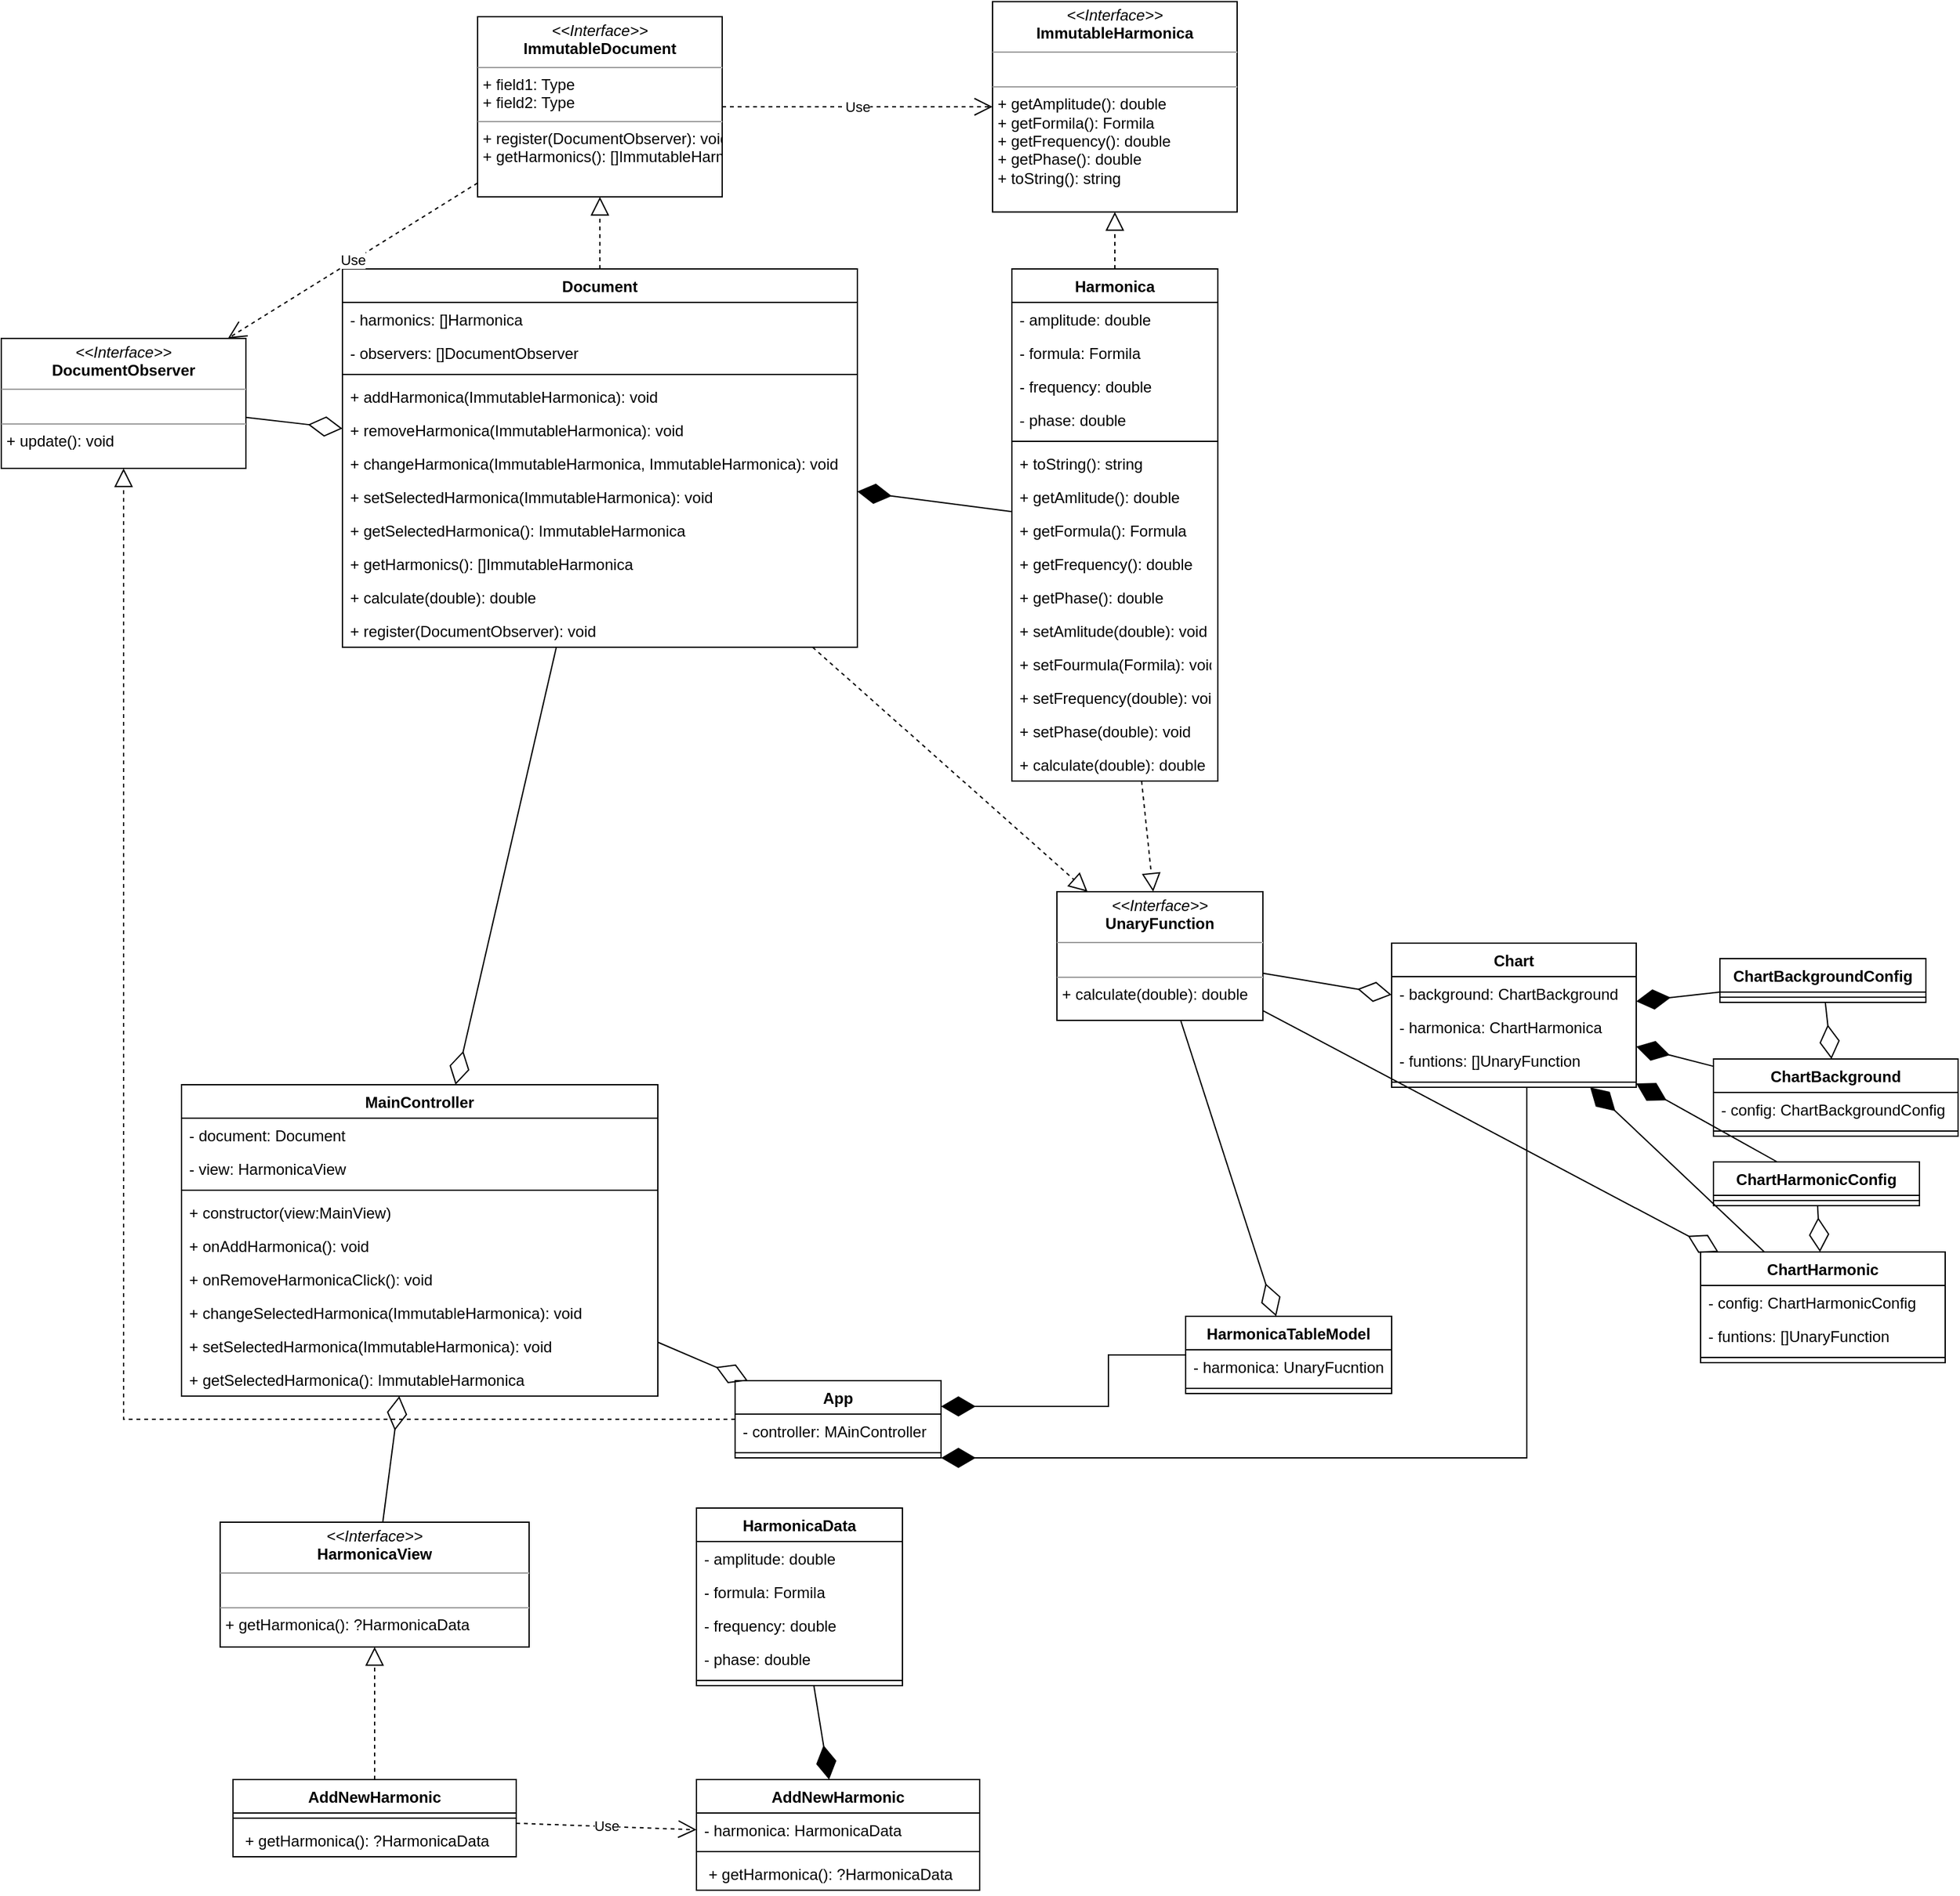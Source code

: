 <mxfile version="16.5.1" type="device"><diagram id="jSsxeFZDAOJANhPxJdvl" name="Страница 1"><mxGraphModel dx="3004" dy="2047" grid="1" gridSize="10" guides="1" tooltips="1" connect="1" arrows="1" fold="1" page="1" pageScale="1" pageWidth="827" pageHeight="1169" math="0" shadow="0"><root><mxCell id="0"/><mxCell id="1" parent="0"/><mxCell id="tZar2iPnuzEgLzMl2G4R-2" value="App" style="swimlane;fontStyle=1;align=center;verticalAlign=top;childLayout=stackLayout;horizontal=1;startSize=26;horizontalStack=0;resizeParent=1;resizeParentMax=0;resizeLast=0;collapsible=1;marginBottom=0;" parent="1" vertex="1"><mxGeometry x="-330" y="1070" width="160" height="60" as="geometry"/></mxCell><mxCell id="tZar2iPnuzEgLzMl2G4R-3" value="- controller: MAinController" style="text;strokeColor=none;fillColor=none;align=left;verticalAlign=top;spacingLeft=4;spacingRight=4;overflow=hidden;rotatable=0;points=[[0,0.5],[1,0.5]];portConstraint=eastwest;" parent="tZar2iPnuzEgLzMl2G4R-2" vertex="1"><mxGeometry y="26" width="160" height="26" as="geometry"/></mxCell><mxCell id="tZar2iPnuzEgLzMl2G4R-4" value="" style="line;strokeWidth=1;fillColor=none;align=left;verticalAlign=middle;spacingTop=-1;spacingLeft=3;spacingRight=3;rotatable=0;labelPosition=right;points=[];portConstraint=eastwest;" parent="tZar2iPnuzEgLzMl2G4R-2" vertex="1"><mxGeometry y="52" width="160" height="8" as="geometry"/></mxCell><mxCell id="tZar2iPnuzEgLzMl2G4R-6" value="Chart" style="swimlane;fontStyle=1;align=center;verticalAlign=top;childLayout=stackLayout;horizontal=1;startSize=26;horizontalStack=0;resizeParent=1;resizeParentMax=0;resizeLast=0;collapsible=1;marginBottom=0;" parent="1" vertex="1"><mxGeometry x="180" y="730" width="190" height="112" as="geometry"/></mxCell><mxCell id="tZar2iPnuzEgLzMl2G4R-7" value="- background: ChartBackground" style="text;strokeColor=none;fillColor=none;align=left;verticalAlign=top;spacingLeft=4;spacingRight=4;overflow=hidden;rotatable=0;points=[[0,0.5],[1,0.5]];portConstraint=eastwest;" parent="tZar2iPnuzEgLzMl2G4R-6" vertex="1"><mxGeometry y="26" width="190" height="26" as="geometry"/></mxCell><mxCell id="tZar2iPnuzEgLzMl2G4R-60" value="- harmonica: ChartHarmonica" style="text;strokeColor=none;fillColor=none;align=left;verticalAlign=top;spacingLeft=4;spacingRight=4;overflow=hidden;rotatable=0;points=[[0,0.5],[1,0.5]];portConstraint=eastwest;" parent="tZar2iPnuzEgLzMl2G4R-6" vertex="1"><mxGeometry y="52" width="190" height="26" as="geometry"/></mxCell><mxCell id="tZar2iPnuzEgLzMl2G4R-59" value="- funtions: []UnaryFunction" style="text;strokeColor=none;fillColor=none;align=left;verticalAlign=top;spacingLeft=4;spacingRight=4;overflow=hidden;rotatable=0;points=[[0,0.5],[1,0.5]];portConstraint=eastwest;" parent="tZar2iPnuzEgLzMl2G4R-6" vertex="1"><mxGeometry y="78" width="190" height="26" as="geometry"/></mxCell><mxCell id="tZar2iPnuzEgLzMl2G4R-8" value="" style="line;strokeWidth=1;fillColor=none;align=left;verticalAlign=middle;spacingTop=-1;spacingLeft=3;spacingRight=3;rotatable=0;labelPosition=right;points=[];portConstraint=eastwest;" parent="tZar2iPnuzEgLzMl2G4R-6" vertex="1"><mxGeometry y="104" width="190" height="8" as="geometry"/></mxCell><mxCell id="tZar2iPnuzEgLzMl2G4R-10" value="AddNewHarmonic" style="swimlane;fontStyle=1;align=center;verticalAlign=top;childLayout=stackLayout;horizontal=1;startSize=26;horizontalStack=0;resizeParent=1;resizeParentMax=0;resizeLast=0;collapsible=1;marginBottom=0;" parent="1" vertex="1"><mxGeometry x="-360" y="1380" width="220" height="86" as="geometry"/></mxCell><mxCell id="tZar2iPnuzEgLzMl2G4R-11" value="- harmonica: HarmonicaData&#10;&#10;" style="text;strokeColor=none;fillColor=none;align=left;verticalAlign=top;spacingLeft=4;spacingRight=4;overflow=hidden;rotatable=0;points=[[0,0.5],[1,0.5]];portConstraint=eastwest;" parent="tZar2iPnuzEgLzMl2G4R-10" vertex="1"><mxGeometry y="26" width="220" height="26" as="geometry"/></mxCell><mxCell id="tZar2iPnuzEgLzMl2G4R-12" value="" style="line;strokeWidth=1;fillColor=none;align=left;verticalAlign=middle;spacingTop=-1;spacingLeft=3;spacingRight=3;rotatable=0;labelPosition=right;points=[];portConstraint=eastwest;" parent="tZar2iPnuzEgLzMl2G4R-10" vertex="1"><mxGeometry y="52" width="220" height="8" as="geometry"/></mxCell><mxCell id="tZar2iPnuzEgLzMl2G4R-13" value=" + getHarmonica(): ?HarmonicaData&#10;&#10;" style="text;strokeColor=none;fillColor=none;align=left;verticalAlign=top;spacingLeft=4;spacingRight=4;overflow=hidden;rotatable=0;points=[[0,0.5],[1,0.5]];portConstraint=eastwest;" parent="tZar2iPnuzEgLzMl2G4R-10" vertex="1"><mxGeometry y="60" width="220" height="26" as="geometry"/></mxCell><mxCell id="tZar2iPnuzEgLzMl2G4R-15" value="MainController" style="swimlane;fontStyle=1;align=center;verticalAlign=top;childLayout=stackLayout;horizontal=1;startSize=26;horizontalStack=0;resizeParent=1;resizeParentMax=0;resizeLast=0;collapsible=1;marginBottom=0;" parent="1" vertex="1"><mxGeometry x="-760" y="840" width="370" height="242" as="geometry"/></mxCell><mxCell id="tZar2iPnuzEgLzMl2G4R-16" value="- document: Document" style="text;strokeColor=none;fillColor=none;align=left;verticalAlign=top;spacingLeft=4;spacingRight=4;overflow=hidden;rotatable=0;points=[[0,0.5],[1,0.5]];portConstraint=eastwest;" parent="tZar2iPnuzEgLzMl2G4R-15" vertex="1"><mxGeometry y="26" width="370" height="26" as="geometry"/></mxCell><mxCell id="B2rC0eAw04MsgBtrn_ME-1" value="- view: HarmonicaView" style="text;strokeColor=none;fillColor=none;align=left;verticalAlign=top;spacingLeft=4;spacingRight=4;overflow=hidden;rotatable=0;points=[[0,0.5],[1,0.5]];portConstraint=eastwest;" parent="tZar2iPnuzEgLzMl2G4R-15" vertex="1"><mxGeometry y="52" width="370" height="26" as="geometry"/></mxCell><mxCell id="tZar2iPnuzEgLzMl2G4R-17" value="" style="line;strokeWidth=1;fillColor=none;align=left;verticalAlign=middle;spacingTop=-1;spacingLeft=3;spacingRight=3;rotatable=0;labelPosition=right;points=[];portConstraint=eastwest;" parent="tZar2iPnuzEgLzMl2G4R-15" vertex="1"><mxGeometry y="78" width="370" height="8" as="geometry"/></mxCell><mxCell id="tZar2iPnuzEgLzMl2G4R-134" value="+ constructor(view:MainView)" style="text;strokeColor=none;fillColor=none;align=left;verticalAlign=top;spacingLeft=4;spacingRight=4;overflow=hidden;rotatable=0;points=[[0,0.5],[1,0.5]];portConstraint=eastwest;" parent="tZar2iPnuzEgLzMl2G4R-15" vertex="1"><mxGeometry y="86" width="370" height="26" as="geometry"/></mxCell><mxCell id="tZar2iPnuzEgLzMl2G4R-18" value="+ onAddHarmonica(): void" style="text;strokeColor=none;fillColor=none;align=left;verticalAlign=top;spacingLeft=4;spacingRight=4;overflow=hidden;rotatable=0;points=[[0,0.5],[1,0.5]];portConstraint=eastwest;" parent="tZar2iPnuzEgLzMl2G4R-15" vertex="1"><mxGeometry y="112" width="370" height="26" as="geometry"/></mxCell><mxCell id="tZar2iPnuzEgLzMl2G4R-76" value="+ onRemoveHarmonicaClick(): void" style="text;strokeColor=none;fillColor=none;align=left;verticalAlign=top;spacingLeft=4;spacingRight=4;overflow=hidden;rotatable=0;points=[[0,0.5],[1,0.5]];portConstraint=eastwest;" parent="tZar2iPnuzEgLzMl2G4R-15" vertex="1"><mxGeometry y="138" width="370" height="26" as="geometry"/></mxCell><mxCell id="tZar2iPnuzEgLzMl2G4R-77" value="+ changeSelectedHarmonica(ImmutableHarmonica): void" style="text;strokeColor=none;fillColor=none;align=left;verticalAlign=top;spacingLeft=4;spacingRight=4;overflow=hidden;rotatable=0;points=[[0,0.5],[1,0.5]];portConstraint=eastwest;" parent="tZar2iPnuzEgLzMl2G4R-15" vertex="1"><mxGeometry y="164" width="370" height="26" as="geometry"/></mxCell><mxCell id="tZar2iPnuzEgLzMl2G4R-78" value="+ setSelectedHarmonica(ImmutableHarmonica): void" style="text;strokeColor=none;fillColor=none;align=left;verticalAlign=top;spacingLeft=4;spacingRight=4;overflow=hidden;rotatable=0;points=[[0,0.5],[1,0.5]];portConstraint=eastwest;" parent="tZar2iPnuzEgLzMl2G4R-15" vertex="1"><mxGeometry y="190" width="370" height="26" as="geometry"/></mxCell><mxCell id="tZar2iPnuzEgLzMl2G4R-79" value="+ getSelectedHarmonica(): ImmutableHarmonica" style="text;strokeColor=none;fillColor=none;align=left;verticalAlign=top;spacingLeft=4;spacingRight=4;overflow=hidden;rotatable=0;points=[[0,0.5],[1,0.5]];portConstraint=eastwest;" parent="tZar2iPnuzEgLzMl2G4R-15" vertex="1"><mxGeometry y="216" width="370" height="26" as="geometry"/></mxCell><mxCell id="tZar2iPnuzEgLzMl2G4R-19" value="Document" style="swimlane;fontStyle=1;align=center;verticalAlign=top;childLayout=stackLayout;horizontal=1;startSize=26;horizontalStack=0;resizeParent=1;resizeParentMax=0;resizeLast=0;collapsible=1;marginBottom=0;" parent="1" vertex="1"><mxGeometry x="-635" y="206" width="400" height="294" as="geometry"/></mxCell><mxCell id="tZar2iPnuzEgLzMl2G4R-20" value="- harmonics: []Harmonica" style="text;strokeColor=none;fillColor=none;align=left;verticalAlign=top;spacingLeft=4;spacingRight=4;overflow=hidden;rotatable=0;points=[[0,0.5],[1,0.5]];portConstraint=eastwest;" parent="tZar2iPnuzEgLzMl2G4R-19" vertex="1"><mxGeometry y="26" width="400" height="26" as="geometry"/></mxCell><mxCell id="tZar2iPnuzEgLzMl2G4R-89" value="- observers: []DocumentObserver" style="text;strokeColor=none;fillColor=none;align=left;verticalAlign=top;spacingLeft=4;spacingRight=4;overflow=hidden;rotatable=0;points=[[0,0.5],[1,0.5]];portConstraint=eastwest;" parent="tZar2iPnuzEgLzMl2G4R-19" vertex="1"><mxGeometry y="52" width="400" height="26" as="geometry"/></mxCell><mxCell id="tZar2iPnuzEgLzMl2G4R-21" value="" style="line;strokeWidth=1;fillColor=none;align=left;verticalAlign=middle;spacingTop=-1;spacingLeft=3;spacingRight=3;rotatable=0;labelPosition=right;points=[];portConstraint=eastwest;" parent="tZar2iPnuzEgLzMl2G4R-19" vertex="1"><mxGeometry y="78" width="400" height="8" as="geometry"/></mxCell><mxCell id="tZar2iPnuzEgLzMl2G4R-83" value="+ addHarmonica(ImmutableHarmonica): void" style="text;strokeColor=none;fillColor=none;align=left;verticalAlign=top;spacingLeft=4;spacingRight=4;overflow=hidden;rotatable=0;points=[[0,0.5],[1,0.5]];portConstraint=eastwest;" parent="tZar2iPnuzEgLzMl2G4R-19" vertex="1"><mxGeometry y="86" width="400" height="26" as="geometry"/></mxCell><mxCell id="tZar2iPnuzEgLzMl2G4R-22" value="+ removeHarmonica(ImmutableHarmonica): void" style="text;strokeColor=none;fillColor=none;align=left;verticalAlign=top;spacingLeft=4;spacingRight=4;overflow=hidden;rotatable=0;points=[[0,0.5],[1,0.5]];portConstraint=eastwest;" parent="tZar2iPnuzEgLzMl2G4R-19" vertex="1"><mxGeometry y="112" width="400" height="26" as="geometry"/></mxCell><mxCell id="tZar2iPnuzEgLzMl2G4R-84" value="+ changeHarmonica(ImmutableHarmonica, ImmutableHarmonica): void" style="text;strokeColor=none;fillColor=none;align=left;verticalAlign=top;spacingLeft=4;spacingRight=4;overflow=hidden;rotatable=0;points=[[0,0.5],[1,0.5]];portConstraint=eastwest;" parent="tZar2iPnuzEgLzMl2G4R-19" vertex="1"><mxGeometry y="138" width="400" height="26" as="geometry"/></mxCell><mxCell id="tZar2iPnuzEgLzMl2G4R-85" value="+ setSelectedHarmonica(ImmutableHarmonica): void" style="text;strokeColor=none;fillColor=none;align=left;verticalAlign=top;spacingLeft=4;spacingRight=4;overflow=hidden;rotatable=0;points=[[0,0.5],[1,0.5]];portConstraint=eastwest;" parent="tZar2iPnuzEgLzMl2G4R-19" vertex="1"><mxGeometry y="164" width="400" height="26" as="geometry"/></mxCell><mxCell id="tZar2iPnuzEgLzMl2G4R-86" value="+ getSelectedHarmonica(): ImmutableHarmonica&#10;" style="text;strokeColor=none;fillColor=none;align=left;verticalAlign=top;spacingLeft=4;spacingRight=4;overflow=hidden;rotatable=0;points=[[0,0.5],[1,0.5]];portConstraint=eastwest;" parent="tZar2iPnuzEgLzMl2G4R-19" vertex="1"><mxGeometry y="190" width="400" height="26" as="geometry"/></mxCell><mxCell id="tZar2iPnuzEgLzMl2G4R-87" value="+ getHarmonics(): []ImmutableHarmonica&#10;" style="text;strokeColor=none;fillColor=none;align=left;verticalAlign=top;spacingLeft=4;spacingRight=4;overflow=hidden;rotatable=0;points=[[0,0.5],[1,0.5]];portConstraint=eastwest;" parent="tZar2iPnuzEgLzMl2G4R-19" vertex="1"><mxGeometry y="216" width="400" height="26" as="geometry"/></mxCell><mxCell id="tZar2iPnuzEgLzMl2G4R-88" value="+ calculate(double): double&#10;" style="text;strokeColor=none;fillColor=none;align=left;verticalAlign=top;spacingLeft=4;spacingRight=4;overflow=hidden;rotatable=0;points=[[0,0.5],[1,0.5]];portConstraint=eastwest;" parent="tZar2iPnuzEgLzMl2G4R-19" vertex="1"><mxGeometry y="242" width="400" height="26" as="geometry"/></mxCell><mxCell id="tZar2iPnuzEgLzMl2G4R-91" value="+ register(DocumentObserver): void&#10;" style="text;strokeColor=none;fillColor=none;align=left;verticalAlign=top;spacingLeft=4;spacingRight=4;overflow=hidden;rotatable=0;points=[[0,0.5],[1,0.5]];portConstraint=eastwest;" parent="tZar2iPnuzEgLzMl2G4R-19" vertex="1"><mxGeometry y="268" width="400" height="26" as="geometry"/></mxCell><mxCell id="tZar2iPnuzEgLzMl2G4R-27" value="ChartBackground&#10;" style="swimlane;fontStyle=1;align=center;verticalAlign=top;childLayout=stackLayout;horizontal=1;startSize=26;horizontalStack=0;resizeParent=1;resizeParentMax=0;resizeLast=0;collapsible=1;marginBottom=0;" parent="1" vertex="1"><mxGeometry x="430" y="820" width="190" height="60" as="geometry"/></mxCell><mxCell id="tZar2iPnuzEgLzMl2G4R-28" value="- config: ChartBackgroundConfig" style="text;strokeColor=none;fillColor=none;align=left;verticalAlign=top;spacingLeft=4;spacingRight=4;overflow=hidden;rotatable=0;points=[[0,0.5],[1,0.5]];portConstraint=eastwest;" parent="tZar2iPnuzEgLzMl2G4R-27" vertex="1"><mxGeometry y="26" width="190" height="26" as="geometry"/></mxCell><mxCell id="tZar2iPnuzEgLzMl2G4R-29" value="" style="line;strokeWidth=1;fillColor=none;align=left;verticalAlign=middle;spacingTop=-1;spacingLeft=3;spacingRight=3;rotatable=0;labelPosition=right;points=[];portConstraint=eastwest;" parent="tZar2iPnuzEgLzMl2G4R-27" vertex="1"><mxGeometry y="52" width="190" height="8" as="geometry"/></mxCell><mxCell id="tZar2iPnuzEgLzMl2G4R-31" value="ChartHarmonic&#10;" style="swimlane;fontStyle=1;align=center;verticalAlign=top;childLayout=stackLayout;horizontal=1;startSize=26;horizontalStack=0;resizeParent=1;resizeParentMax=0;resizeLast=0;collapsible=1;marginBottom=0;" parent="1" vertex="1"><mxGeometry x="420" y="970" width="190" height="86" as="geometry"/></mxCell><mxCell id="tZar2iPnuzEgLzMl2G4R-32" value="- config: ChartHarmonicConfig" style="text;strokeColor=none;fillColor=none;align=left;verticalAlign=top;spacingLeft=4;spacingRight=4;overflow=hidden;rotatable=0;points=[[0,0.5],[1,0.5]];portConstraint=eastwest;" parent="tZar2iPnuzEgLzMl2G4R-31" vertex="1"><mxGeometry y="26" width="190" height="26" as="geometry"/></mxCell><mxCell id="tZar2iPnuzEgLzMl2G4R-61" value="- funtions: []UnaryFunction" style="text;strokeColor=none;fillColor=none;align=left;verticalAlign=top;spacingLeft=4;spacingRight=4;overflow=hidden;rotatable=0;points=[[0,0.5],[1,0.5]];portConstraint=eastwest;" parent="tZar2iPnuzEgLzMl2G4R-31" vertex="1"><mxGeometry y="52" width="190" height="26" as="geometry"/></mxCell><mxCell id="tZar2iPnuzEgLzMl2G4R-33" value="" style="line;strokeWidth=1;fillColor=none;align=left;verticalAlign=middle;spacingTop=-1;spacingLeft=3;spacingRight=3;rotatable=0;labelPosition=right;points=[];portConstraint=eastwest;" parent="tZar2iPnuzEgLzMl2G4R-31" vertex="1"><mxGeometry y="78" width="190" height="8" as="geometry"/></mxCell><mxCell id="tZar2iPnuzEgLzMl2G4R-35" value="ChartBackgroundConfig&#10;" style="swimlane;fontStyle=1;align=center;verticalAlign=top;childLayout=stackLayout;horizontal=1;startSize=26;horizontalStack=0;resizeParent=1;resizeParentMax=0;resizeLast=0;collapsible=1;marginBottom=0;" parent="1" vertex="1"><mxGeometry x="435" y="742" width="160" height="34" as="geometry"/></mxCell><mxCell id="tZar2iPnuzEgLzMl2G4R-37" value="" style="line;strokeWidth=1;fillColor=none;align=left;verticalAlign=middle;spacingTop=-1;spacingLeft=3;spacingRight=3;rotatable=0;labelPosition=right;points=[];portConstraint=eastwest;" parent="tZar2iPnuzEgLzMl2G4R-35" vertex="1"><mxGeometry y="26" width="160" height="8" as="geometry"/></mxCell><mxCell id="tZar2iPnuzEgLzMl2G4R-39" value="ChartHarmonicConfig&#10;" style="swimlane;fontStyle=1;align=center;verticalAlign=top;childLayout=stackLayout;horizontal=1;startSize=26;horizontalStack=0;resizeParent=1;resizeParentMax=0;resizeLast=0;collapsible=1;marginBottom=0;" parent="1" vertex="1"><mxGeometry x="430" y="900" width="160" height="34" as="geometry"/></mxCell><mxCell id="tZar2iPnuzEgLzMl2G4R-41" value="" style="line;strokeWidth=1;fillColor=none;align=left;verticalAlign=middle;spacingTop=-1;spacingLeft=3;spacingRight=3;rotatable=0;labelPosition=right;points=[];portConstraint=eastwest;" parent="tZar2iPnuzEgLzMl2G4R-39" vertex="1"><mxGeometry y="26" width="160" height="8" as="geometry"/></mxCell><mxCell id="tZar2iPnuzEgLzMl2G4R-43" value="HarmonicaTableModel" style="swimlane;fontStyle=1;align=center;verticalAlign=top;childLayout=stackLayout;horizontal=1;startSize=26;horizontalStack=0;resizeParent=1;resizeParentMax=0;resizeLast=0;collapsible=1;marginBottom=0;" parent="1" vertex="1"><mxGeometry x="20" y="1020" width="160" height="60" as="geometry"/></mxCell><mxCell id="tZar2iPnuzEgLzMl2G4R-44" value="- harmonica: UnaryFucntion" style="text;strokeColor=none;fillColor=none;align=left;verticalAlign=top;spacingLeft=4;spacingRight=4;overflow=hidden;rotatable=0;points=[[0,0.5],[1,0.5]];portConstraint=eastwest;" parent="tZar2iPnuzEgLzMl2G4R-43" vertex="1"><mxGeometry y="26" width="160" height="26" as="geometry"/></mxCell><mxCell id="tZar2iPnuzEgLzMl2G4R-45" value="" style="line;strokeWidth=1;fillColor=none;align=left;verticalAlign=middle;spacingTop=-1;spacingLeft=3;spacingRight=3;rotatable=0;labelPosition=right;points=[];portConstraint=eastwest;" parent="tZar2iPnuzEgLzMl2G4R-43" vertex="1"><mxGeometry y="52" width="160" height="8" as="geometry"/></mxCell><mxCell id="tZar2iPnuzEgLzMl2G4R-47" value="&lt;p style=&quot;margin: 0px ; margin-top: 4px ; text-align: center&quot;&gt;&lt;i&gt;&amp;lt;&amp;lt;Interface&amp;gt;&amp;gt;&lt;/i&gt;&lt;br&gt;&lt;b&gt;UnaryFunction&lt;/b&gt;&lt;/p&gt;&lt;hr size=&quot;1&quot;&gt;&lt;p style=&quot;margin: 0px ; margin-left: 4px&quot;&gt;&lt;br&gt;&lt;/p&gt;&lt;hr size=&quot;1&quot;&gt;&lt;p style=&quot;margin: 0px ; margin-left: 4px&quot;&gt;+ calculate(double): double&lt;br&gt;&lt;br&gt;&lt;/p&gt;" style="verticalAlign=top;align=left;overflow=fill;fontSize=12;fontFamily=Helvetica;html=1;" parent="1" vertex="1"><mxGeometry x="-80" y="690" width="160" height="100" as="geometry"/></mxCell><mxCell id="tZar2iPnuzEgLzMl2G4R-48" value="&lt;p style=&quot;margin: 0px ; margin-top: 4px ; text-align: center&quot;&gt;&lt;i&gt;&amp;lt;&amp;lt;Interface&amp;gt;&amp;gt;&lt;/i&gt;&lt;br&gt;&lt;b&gt;DocumentObserver&lt;/b&gt;&lt;/p&gt;&lt;hr size=&quot;1&quot;&gt;&lt;p style=&quot;margin: 0px ; margin-left: 4px&quot;&gt;&lt;br&gt;&lt;/p&gt;&lt;hr size=&quot;1&quot;&gt;&lt;p style=&quot;margin: 0px ; margin-left: 4px&quot;&gt;+ update(): void&lt;/p&gt;" style="verticalAlign=top;align=left;overflow=fill;fontSize=12;fontFamily=Helvetica;html=1;" parent="1" vertex="1"><mxGeometry x="-900" y="260" width="190" height="101" as="geometry"/></mxCell><mxCell id="tZar2iPnuzEgLzMl2G4R-49" value="Harmonica" style="swimlane;fontStyle=1;align=center;verticalAlign=top;childLayout=stackLayout;horizontal=1;startSize=26;horizontalStack=0;resizeParent=1;resizeParentMax=0;resizeLast=0;collapsible=1;marginBottom=0;" parent="1" vertex="1"><mxGeometry x="-115" y="206" width="160" height="398" as="geometry"/></mxCell><mxCell id="tZar2iPnuzEgLzMl2G4R-50" value="- amplitude: double" style="text;strokeColor=none;fillColor=none;align=left;verticalAlign=top;spacingLeft=4;spacingRight=4;overflow=hidden;rotatable=0;points=[[0,0.5],[1,0.5]];portConstraint=eastwest;" parent="tZar2iPnuzEgLzMl2G4R-49" vertex="1"><mxGeometry y="26" width="160" height="26" as="geometry"/></mxCell><mxCell id="tZar2iPnuzEgLzMl2G4R-92" value="- formula: Formila" style="text;strokeColor=none;fillColor=none;align=left;verticalAlign=top;spacingLeft=4;spacingRight=4;overflow=hidden;rotatable=0;points=[[0,0.5],[1,0.5]];portConstraint=eastwest;" parent="tZar2iPnuzEgLzMl2G4R-49" vertex="1"><mxGeometry y="52" width="160" height="26" as="geometry"/></mxCell><mxCell id="tZar2iPnuzEgLzMl2G4R-93" value="- frequency: double" style="text;strokeColor=none;fillColor=none;align=left;verticalAlign=top;spacingLeft=4;spacingRight=4;overflow=hidden;rotatable=0;points=[[0,0.5],[1,0.5]];portConstraint=eastwest;" parent="tZar2iPnuzEgLzMl2G4R-49" vertex="1"><mxGeometry y="78" width="160" height="26" as="geometry"/></mxCell><mxCell id="tZar2iPnuzEgLzMl2G4R-94" value="- phase: double" style="text;strokeColor=none;fillColor=none;align=left;verticalAlign=top;spacingLeft=4;spacingRight=4;overflow=hidden;rotatable=0;points=[[0,0.5],[1,0.5]];portConstraint=eastwest;" parent="tZar2iPnuzEgLzMl2G4R-49" vertex="1"><mxGeometry y="104" width="160" height="26" as="geometry"/></mxCell><mxCell id="tZar2iPnuzEgLzMl2G4R-51" value="" style="line;strokeWidth=1;fillColor=none;align=left;verticalAlign=middle;spacingTop=-1;spacingLeft=3;spacingRight=3;rotatable=0;labelPosition=right;points=[];portConstraint=eastwest;" parent="tZar2iPnuzEgLzMl2G4R-49" vertex="1"><mxGeometry y="130" width="160" height="8" as="geometry"/></mxCell><mxCell id="tZar2iPnuzEgLzMl2G4R-52" value="+ toString(): string" style="text;strokeColor=none;fillColor=none;align=left;verticalAlign=top;spacingLeft=4;spacingRight=4;overflow=hidden;rotatable=0;points=[[0,0.5],[1,0.5]];portConstraint=eastwest;" parent="tZar2iPnuzEgLzMl2G4R-49" vertex="1"><mxGeometry y="138" width="160" height="26" as="geometry"/></mxCell><mxCell id="tZar2iPnuzEgLzMl2G4R-105" value="+ getAmlitude(): double" style="text;strokeColor=none;fillColor=none;align=left;verticalAlign=top;spacingLeft=4;spacingRight=4;overflow=hidden;rotatable=0;points=[[0,0.5],[1,0.5]];portConstraint=eastwest;" parent="tZar2iPnuzEgLzMl2G4R-49" vertex="1"><mxGeometry y="164" width="160" height="26" as="geometry"/></mxCell><mxCell id="tZar2iPnuzEgLzMl2G4R-95" value="+ getFormula(): Formula" style="text;strokeColor=none;fillColor=none;align=left;verticalAlign=top;spacingLeft=4;spacingRight=4;overflow=hidden;rotatable=0;points=[[0,0.5],[1,0.5]];portConstraint=eastwest;" parent="tZar2iPnuzEgLzMl2G4R-49" vertex="1"><mxGeometry y="190" width="160" height="26" as="geometry"/></mxCell><mxCell id="tZar2iPnuzEgLzMl2G4R-107" value="+ getFrequency(): double" style="text;strokeColor=none;fillColor=none;align=left;verticalAlign=top;spacingLeft=4;spacingRight=4;overflow=hidden;rotatable=0;points=[[0,0.5],[1,0.5]];portConstraint=eastwest;" parent="tZar2iPnuzEgLzMl2G4R-49" vertex="1"><mxGeometry y="216" width="160" height="26" as="geometry"/></mxCell><mxCell id="tZar2iPnuzEgLzMl2G4R-108" value="+ getPhase(): double" style="text;strokeColor=none;fillColor=none;align=left;verticalAlign=top;spacingLeft=4;spacingRight=4;overflow=hidden;rotatable=0;points=[[0,0.5],[1,0.5]];portConstraint=eastwest;" parent="tZar2iPnuzEgLzMl2G4R-49" vertex="1"><mxGeometry y="242" width="160" height="26" as="geometry"/></mxCell><mxCell id="tZar2iPnuzEgLzMl2G4R-109" value="+ setAmlitude(double): void" style="text;strokeColor=none;fillColor=none;align=left;verticalAlign=top;spacingLeft=4;spacingRight=4;overflow=hidden;rotatable=0;points=[[0,0.5],[1,0.5]];portConstraint=eastwest;" parent="tZar2iPnuzEgLzMl2G4R-49" vertex="1"><mxGeometry y="268" width="160" height="26" as="geometry"/></mxCell><mxCell id="tZar2iPnuzEgLzMl2G4R-113" value="+ setFourmula(Formila): void" style="text;strokeColor=none;fillColor=none;align=left;verticalAlign=top;spacingLeft=4;spacingRight=4;overflow=hidden;rotatable=0;points=[[0,0.5],[1,0.5]];portConstraint=eastwest;" parent="tZar2iPnuzEgLzMl2G4R-49" vertex="1"><mxGeometry y="294" width="160" height="26" as="geometry"/></mxCell><mxCell id="tZar2iPnuzEgLzMl2G4R-114" value="+ setFrequency(double): void" style="text;strokeColor=none;fillColor=none;align=left;verticalAlign=top;spacingLeft=4;spacingRight=4;overflow=hidden;rotatable=0;points=[[0,0.5],[1,0.5]];portConstraint=eastwest;" parent="tZar2iPnuzEgLzMl2G4R-49" vertex="1"><mxGeometry y="320" width="160" height="26" as="geometry"/></mxCell><mxCell id="tZar2iPnuzEgLzMl2G4R-115" value="+ setPhase(double): void" style="text;strokeColor=none;fillColor=none;align=left;verticalAlign=top;spacingLeft=4;spacingRight=4;overflow=hidden;rotatable=0;points=[[0,0.5],[1,0.5]];portConstraint=eastwest;" parent="tZar2iPnuzEgLzMl2G4R-49" vertex="1"><mxGeometry y="346" width="160" height="26" as="geometry"/></mxCell><mxCell id="tZar2iPnuzEgLzMl2G4R-116" value="+ calculate(double): double" style="text;strokeColor=none;fillColor=none;align=left;verticalAlign=top;spacingLeft=4;spacingRight=4;overflow=hidden;rotatable=0;points=[[0,0.5],[1,0.5]];portConstraint=eastwest;" parent="tZar2iPnuzEgLzMl2G4R-49" vertex="1"><mxGeometry y="372" width="160" height="26" as="geometry"/></mxCell><mxCell id="tZar2iPnuzEgLzMl2G4R-53" value="&lt;p style=&quot;margin: 0px ; margin-top: 4px ; text-align: center&quot;&gt;&lt;i&gt;&amp;lt;&amp;lt;Interface&amp;gt;&amp;gt;&lt;/i&gt;&lt;br&gt;&lt;b&gt;HarmonicaView&lt;/b&gt;&lt;/p&gt;&lt;hr size=&quot;1&quot;&gt;&lt;p style=&quot;margin: 0px ; margin-left: 4px&quot;&gt;&lt;br&gt;&lt;/p&gt;&lt;hr size=&quot;1&quot;&gt;&lt;p style=&quot;margin: 0px ; margin-left: 4px&quot;&gt;+ getHarmonica(): ?HarmonicaData&lt;/p&gt;&lt;p style=&quot;margin: 0px ; margin-left: 4px&quot;&gt;&lt;br&gt;&lt;/p&gt;" style="verticalAlign=top;align=left;overflow=fill;fontSize=12;fontFamily=Helvetica;html=1;" parent="1" vertex="1"><mxGeometry x="-730" y="1180" width="240" height="97" as="geometry"/></mxCell><mxCell id="tZar2iPnuzEgLzMl2G4R-54" value="&lt;p style=&quot;margin: 0px ; margin-top: 4px ; text-align: center&quot;&gt;&lt;i&gt;&amp;lt;&amp;lt;Interface&amp;gt;&amp;gt;&lt;/i&gt;&lt;br&gt;&lt;b&gt;ImmutableDocument&lt;/b&gt;&lt;/p&gt;&lt;hr size=&quot;1&quot;&gt;&lt;p style=&quot;margin: 0px ; margin-left: 4px&quot;&gt;+ field1: Type&lt;br&gt;+ field2: Type&lt;/p&gt;&lt;hr size=&quot;1&quot;&gt;&lt;p style=&quot;margin: 0px ; margin-left: 4px&quot;&gt;+ register(DocumentObserver): void&lt;br&gt;+ getHarmonics(): []ImmutableHarmonica&lt;/p&gt;" style="verticalAlign=top;align=left;overflow=fill;fontSize=12;fontFamily=Helvetica;html=1;" parent="1" vertex="1"><mxGeometry x="-530" y="10" width="190" height="140" as="geometry"/></mxCell><mxCell id="tZar2iPnuzEgLzMl2G4R-55" value="&lt;p style=&quot;margin: 0px ; margin-top: 4px ; text-align: center&quot;&gt;&lt;i&gt;&amp;lt;&amp;lt;Interface&amp;gt;&amp;gt;&lt;/i&gt;&lt;br&gt;&lt;b&gt;ImmutableHarmonica&lt;/b&gt;&lt;/p&gt;&lt;hr size=&quot;1&quot;&gt;&lt;p style=&quot;margin: 0px ; margin-left: 4px&quot;&gt;&lt;br&gt;&lt;/p&gt;&lt;hr size=&quot;1&quot;&gt;&lt;p style=&quot;margin: 0px ; margin-left: 4px&quot;&gt;+ getAmplitude(): double&lt;/p&gt;&lt;p style=&quot;margin: 0px ; margin-left: 4px&quot;&gt;+ getFormila(): Formila&lt;br&gt;+ getFrequency(): double&lt;br&gt;&lt;/p&gt;&lt;p style=&quot;margin: 0px ; margin-left: 4px&quot;&gt;+ getPhase(): double&lt;br&gt;&lt;/p&gt;&lt;p style=&quot;margin: 0px ; margin-left: 4px&quot;&gt;+ toString(): string&lt;/p&gt;" style="verticalAlign=top;align=left;overflow=fill;fontSize=12;fontFamily=Helvetica;html=1;" parent="1" vertex="1"><mxGeometry x="-130" y="-1.75" width="190" height="163.5" as="geometry"/></mxCell><mxCell id="tZar2iPnuzEgLzMl2G4R-57" value="" style="endArrow=diamondThin;endFill=0;endSize=24;html=1;rounded=0;" parent="1" source="tZar2iPnuzEgLzMl2G4R-35" target="tZar2iPnuzEgLzMl2G4R-27" edge="1"><mxGeometry width="160" relative="1" as="geometry"><mxPoint x="360" y="1010" as="sourcePoint"/><mxPoint x="520" y="1010" as="targetPoint"/></mxGeometry></mxCell><mxCell id="tZar2iPnuzEgLzMl2G4R-58" value="" style="endArrow=diamondThin;endFill=0;endSize=24;html=1;rounded=0;" parent="1" source="tZar2iPnuzEgLzMl2G4R-39" target="tZar2iPnuzEgLzMl2G4R-31" edge="1"><mxGeometry width="160" relative="1" as="geometry"><mxPoint x="385" y="1030.379" as="sourcePoint"/><mxPoint x="325" y="1035.996" as="targetPoint"/></mxGeometry></mxCell><mxCell id="tZar2iPnuzEgLzMl2G4R-62" value="" style="endArrow=diamondThin;endFill=1;endSize=24;html=1;rounded=0;" parent="1" source="tZar2iPnuzEgLzMl2G4R-27" target="tZar2iPnuzEgLzMl2G4R-6" edge="1"><mxGeometry width="160" relative="1" as="geometry"><mxPoint x="320" y="870" as="sourcePoint"/><mxPoint x="310" y="910" as="targetPoint"/></mxGeometry></mxCell><mxCell id="tZar2iPnuzEgLzMl2G4R-63" value="" style="endArrow=diamondThin;endFill=1;endSize=24;html=1;rounded=0;" parent="1" source="tZar2iPnuzEgLzMl2G4R-31" target="tZar2iPnuzEgLzMl2G4R-6" edge="1"><mxGeometry width="160" relative="1" as="geometry"><mxPoint x="225" y="960" as="sourcePoint"/><mxPoint x="225" y="898" as="targetPoint"/></mxGeometry></mxCell><mxCell id="tZar2iPnuzEgLzMl2G4R-64" value="" style="endArrow=diamondThin;endFill=1;endSize=24;html=1;rounded=0;" parent="1" source="tZar2iPnuzEgLzMl2G4R-35" target="tZar2iPnuzEgLzMl2G4R-6" edge="1"><mxGeometry width="160" relative="1" as="geometry"><mxPoint x="390" y="853.423" as="sourcePoint"/><mxPoint x="320" y="848.577" as="targetPoint"/></mxGeometry></mxCell><mxCell id="tZar2iPnuzEgLzMl2G4R-65" value="" style="endArrow=diamondThin;endFill=1;endSize=24;html=1;rounded=0;" parent="1" source="tZar2iPnuzEgLzMl2G4R-39" target="tZar2iPnuzEgLzMl2G4R-6" edge="1"><mxGeometry width="160" relative="1" as="geometry"><mxPoint x="424.452" y="786" as="sourcePoint"/><mxPoint x="320" y="815.327" as="targetPoint"/></mxGeometry></mxCell><mxCell id="tZar2iPnuzEgLzMl2G4R-66" value="" style="endArrow=diamondThin;endFill=0;endSize=24;html=1;rounded=0;" parent="1" source="tZar2iPnuzEgLzMl2G4R-47" target="tZar2iPnuzEgLzMl2G4R-6" edge="1"><mxGeometry width="160" relative="1" as="geometry"><mxPoint x="150.911" y="1010" as="sourcePoint"/><mxPoint x="160.002" y="960" as="targetPoint"/></mxGeometry></mxCell><mxCell id="tZar2iPnuzEgLzMl2G4R-67" value="" style="endArrow=diamondThin;endFill=0;endSize=24;html=1;rounded=0;" parent="1" source="tZar2iPnuzEgLzMl2G4R-47" target="tZar2iPnuzEgLzMl2G4R-31" edge="1"><mxGeometry width="160" relative="1" as="geometry"><mxPoint x="220" y="990.0" as="sourcePoint"/><mxPoint x="280" y="973.68" as="targetPoint"/></mxGeometry></mxCell><mxCell id="tZar2iPnuzEgLzMl2G4R-68" value="" style="endArrow=diamondThin;endFill=0;endSize=24;html=1;rounded=0;" parent="1" source="tZar2iPnuzEgLzMl2G4R-47" target="tZar2iPnuzEgLzMl2G4R-43" edge="1"><mxGeometry width="160" relative="1" as="geometry"><mxPoint x="130.116" y="944" as="sourcePoint"/><mxPoint x="172.907" y="898" as="targetPoint"/></mxGeometry></mxCell><mxCell id="tZar2iPnuzEgLzMl2G4R-69" value="" style="endArrow=diamondThin;endFill=0;endSize=24;html=1;rounded=0;" parent="1" source="tZar2iPnuzEgLzMl2G4R-15" target="tZar2iPnuzEgLzMl2G4R-2" edge="1"><mxGeometry width="160" relative="1" as="geometry"><mxPoint x="155" y="584.321" as="sourcePoint"/><mxPoint x="275" y="557.999" as="targetPoint"/></mxGeometry></mxCell><mxCell id="tZar2iPnuzEgLzMl2G4R-72" value="" style="endArrow=block;dashed=1;endFill=0;endSize=12;html=1;rounded=0;" parent="1" source="tZar2iPnuzEgLzMl2G4R-49" target="tZar2iPnuzEgLzMl2G4R-55" edge="1"><mxGeometry width="160" relative="1" as="geometry"><mxPoint x="650" y="614" as="sourcePoint"/><mxPoint x="650" y="513" as="targetPoint"/></mxGeometry></mxCell><mxCell id="tZar2iPnuzEgLzMl2G4R-74" value="" style="endArrow=block;dashed=1;endFill=0;endSize=12;html=1;rounded=0;" parent="1" source="tZar2iPnuzEgLzMl2G4R-49" target="tZar2iPnuzEgLzMl2G4R-47" edge="1"><mxGeometry width="160" relative="1" as="geometry"><mxPoint x="314.249" y="490" as="sourcePoint"/><mxPoint x="328.083" y="350" as="targetPoint"/></mxGeometry></mxCell><mxCell id="tZar2iPnuzEgLzMl2G4R-75" value="" style="endArrow=block;dashed=1;endFill=0;endSize=12;html=1;rounded=0;" parent="1" source="tZar2iPnuzEgLzMl2G4R-19" target="tZar2iPnuzEgLzMl2G4R-47" edge="1"><mxGeometry width="160" relative="1" as="geometry"><mxPoint x="264.947" y="576" as="sourcePoint"/><mxPoint x="-11.658" y="840" as="targetPoint"/></mxGeometry></mxCell><mxCell id="tZar2iPnuzEgLzMl2G4R-80" value="" style="endArrow=diamondThin;endFill=0;endSize=24;html=1;rounded=0;" parent="1" source="tZar2iPnuzEgLzMl2G4R-19" target="tZar2iPnuzEgLzMl2G4R-15" edge="1"><mxGeometry width="160" relative="1" as="geometry"><mxPoint x="-390" y="1005" as="sourcePoint"/><mxPoint x="-390" y="1070" as="targetPoint"/></mxGeometry></mxCell><mxCell id="tZar2iPnuzEgLzMl2G4R-82" value="" style="endArrow=diamondThin;endFill=1;endSize=24;html=1;rounded=0;" parent="1" source="tZar2iPnuzEgLzMl2G4R-49" target="tZar2iPnuzEgLzMl2G4R-19" edge="1"><mxGeometry width="160" relative="1" as="geometry"><mxPoint x="455.137" y="786" as="sourcePoint"/><mxPoint x="320" y="818.883" as="targetPoint"/></mxGeometry></mxCell><mxCell id="tZar2iPnuzEgLzMl2G4R-90" value="" style="endArrow=diamondThin;endFill=0;endSize=24;html=1;rounded=0;" parent="1" source="tZar2iPnuzEgLzMl2G4R-48" target="tZar2iPnuzEgLzMl2G4R-19" edge="1"><mxGeometry width="160" relative="1" as="geometry"><mxPoint x="-303.208" y="726" as="sourcePoint"/><mxPoint x="-345.189" y="815" as="targetPoint"/></mxGeometry></mxCell><mxCell id="tZar2iPnuzEgLzMl2G4R-118" value="" style="endArrow=block;dashed=1;endFill=0;endSize=12;html=1;rounded=0;" parent="1" source="tZar2iPnuzEgLzMl2G4R-19" target="tZar2iPnuzEgLzMl2G4R-54" edge="1"><mxGeometry width="160" relative="1" as="geometry"><mxPoint x="-159.998" y="98" as="sourcePoint"/><mxPoint x="-72.033" y="240" as="targetPoint"/></mxGeometry></mxCell><mxCell id="tZar2iPnuzEgLzMl2G4R-119" value="Use" style="endArrow=open;endSize=12;dashed=1;html=1;rounded=0;" parent="1" source="tZar2iPnuzEgLzMl2G4R-54" target="tZar2iPnuzEgLzMl2G4R-48" edge="1"><mxGeometry width="160" relative="1" as="geometry"><mxPoint x="-690" y="190" as="sourcePoint"/><mxPoint x="-530" y="190" as="targetPoint"/></mxGeometry></mxCell><mxCell id="tZar2iPnuzEgLzMl2G4R-121" value="Use" style="endArrow=open;endSize=12;dashed=1;html=1;rounded=0;" parent="1" source="tZar2iPnuzEgLzMl2G4R-54" target="tZar2iPnuzEgLzMl2G4R-55" edge="1"><mxGeometry width="160" relative="1" as="geometry"><mxPoint x="-413.098" y="170" as="sourcePoint"/><mxPoint x="-647.837" y="346.5" as="targetPoint"/></mxGeometry></mxCell><mxCell id="tZar2iPnuzEgLzMl2G4R-123" value="" style="endArrow=block;dashed=1;endFill=0;endSize=12;html=1;rounded=0;edgeStyle=orthogonalEdgeStyle;" parent="1" source="tZar2iPnuzEgLzMl2G4R-2" target="tZar2iPnuzEgLzMl2G4R-48" edge="1"><mxGeometry width="160" relative="1" as="geometry"><mxPoint x="-228.938" y="544" as="sourcePoint"/><mxPoint x="-140.973" y="686" as="targetPoint"/></mxGeometry></mxCell><mxCell id="tZar2iPnuzEgLzMl2G4R-124" value="" style="endArrow=diamondThin;endFill=1;endSize=24;html=1;rounded=0;edgeStyle=orthogonalEdgeStyle;" parent="1" source="tZar2iPnuzEgLzMl2G4R-6" target="tZar2iPnuzEgLzMl2G4R-2" edge="1"><mxGeometry width="160" relative="1" as="geometry"><mxPoint x="479.424" y="980" as="sourcePoint"/><mxPoint x="354.355" y="862" as="targetPoint"/><Array as="points"><mxPoint x="285" y="1130"/><mxPoint x="-190" y="1130"/></Array></mxGeometry></mxCell><mxCell id="tZar2iPnuzEgLzMl2G4R-125" value="" style="endArrow=diamondThin;endFill=1;endSize=24;html=1;rounded=0;edgeStyle=orthogonalEdgeStyle;" parent="1" source="tZar2iPnuzEgLzMl2G4R-43" target="tZar2iPnuzEgLzMl2G4R-2" edge="1"><mxGeometry width="160" relative="1" as="geometry"><mxPoint x="200" y="832.697" as="sourcePoint"/><mxPoint x="-600" y="1057.518" as="targetPoint"/><Array as="points"><mxPoint x="-40" y="1090"/></Array></mxGeometry></mxCell><mxCell id="B2rC0eAw04MsgBtrn_ME-2" value="AddNewHarmonic" style="swimlane;fontStyle=1;align=center;verticalAlign=top;childLayout=stackLayout;horizontal=1;startSize=26;horizontalStack=0;resizeParent=1;resizeParentMax=0;resizeLast=0;collapsible=1;marginBottom=0;" parent="1" vertex="1"><mxGeometry x="-720" y="1380" width="220" height="60" as="geometry"/></mxCell><mxCell id="B2rC0eAw04MsgBtrn_ME-4" value="" style="line;strokeWidth=1;fillColor=none;align=left;verticalAlign=middle;spacingTop=-1;spacingLeft=3;spacingRight=3;rotatable=0;labelPosition=right;points=[];portConstraint=eastwest;" parent="B2rC0eAw04MsgBtrn_ME-2" vertex="1"><mxGeometry y="26" width="220" height="8" as="geometry"/></mxCell><mxCell id="B2rC0eAw04MsgBtrn_ME-5" value=" + getHarmonica(): ?HarmonicaData&#10;" style="text;strokeColor=none;fillColor=none;align=left;verticalAlign=top;spacingLeft=4;spacingRight=4;overflow=hidden;rotatable=0;points=[[0,0.5],[1,0.5]];portConstraint=eastwest;" parent="B2rC0eAw04MsgBtrn_ME-2" vertex="1"><mxGeometry y="34" width="220" height="26" as="geometry"/></mxCell><mxCell id="B2rC0eAw04MsgBtrn_ME-6" value="" style="endArrow=block;dashed=1;endFill=0;endSize=12;html=1;rounded=0;" parent="1" source="B2rC0eAw04MsgBtrn_ME-2" target="tZar2iPnuzEgLzMl2G4R-53" edge="1"><mxGeometry width="160" relative="1" as="geometry"><mxPoint x="-590" y="1393" as="sourcePoint"/><mxPoint x="-590" y="1337.0" as="targetPoint"/></mxGeometry></mxCell><mxCell id="B2rC0eAw04MsgBtrn_ME-8" value="Use" style="endArrow=open;endSize=12;dashed=1;html=1;rounded=0;" parent="1" source="B2rC0eAw04MsgBtrn_ME-2" target="tZar2iPnuzEgLzMl2G4R-10" edge="1"><mxGeometry width="160" relative="1" as="geometry"><mxPoint x="-660" y="1150" as="sourcePoint"/><mxPoint x="-500" y="1150" as="targetPoint"/></mxGeometry></mxCell><mxCell id="B2rC0eAw04MsgBtrn_ME-10" value="" style="endArrow=diamondThin;endFill=0;endSize=24;html=1;rounded=0;" parent="1" source="tZar2iPnuzEgLzMl2G4R-53" target="tZar2iPnuzEgLzMl2G4R-15" edge="1"><mxGeometry width="160" relative="1" as="geometry"><mxPoint x="-840" y="1060" as="sourcePoint"/><mxPoint x="-680" y="1060" as="targetPoint"/></mxGeometry></mxCell><mxCell id="wKJYUd0IsG02BdzfocA3-5" value="HarmonicaData&#10;" style="swimlane;fontStyle=1;align=center;verticalAlign=top;childLayout=stackLayout;horizontal=1;startSize=26;horizontalStack=0;resizeParent=1;resizeParentMax=0;resizeLast=0;collapsible=1;marginBottom=0;" vertex="1" parent="1"><mxGeometry x="-360" y="1169" width="160" height="138" as="geometry"/></mxCell><mxCell id="wKJYUd0IsG02BdzfocA3-6" value="- amplitude: double" style="text;strokeColor=none;fillColor=none;align=left;verticalAlign=top;spacingLeft=4;spacingRight=4;overflow=hidden;rotatable=0;points=[[0,0.5],[1,0.5]];portConstraint=eastwest;" vertex="1" parent="wKJYUd0IsG02BdzfocA3-5"><mxGeometry y="26" width="160" height="26" as="geometry"/></mxCell><mxCell id="wKJYUd0IsG02BdzfocA3-7" value="- formula: Formila" style="text;strokeColor=none;fillColor=none;align=left;verticalAlign=top;spacingLeft=4;spacingRight=4;overflow=hidden;rotatable=0;points=[[0,0.5],[1,0.5]];portConstraint=eastwest;" vertex="1" parent="wKJYUd0IsG02BdzfocA3-5"><mxGeometry y="52" width="160" height="26" as="geometry"/></mxCell><mxCell id="wKJYUd0IsG02BdzfocA3-8" value="- frequency: double" style="text;strokeColor=none;fillColor=none;align=left;verticalAlign=top;spacingLeft=4;spacingRight=4;overflow=hidden;rotatable=0;points=[[0,0.5],[1,0.5]];portConstraint=eastwest;" vertex="1" parent="wKJYUd0IsG02BdzfocA3-5"><mxGeometry y="78" width="160" height="26" as="geometry"/></mxCell><mxCell id="wKJYUd0IsG02BdzfocA3-9" value="- phase: double" style="text;strokeColor=none;fillColor=none;align=left;verticalAlign=top;spacingLeft=4;spacingRight=4;overflow=hidden;rotatable=0;points=[[0,0.5],[1,0.5]];portConstraint=eastwest;" vertex="1" parent="wKJYUd0IsG02BdzfocA3-5"><mxGeometry y="104" width="160" height="26" as="geometry"/></mxCell><mxCell id="wKJYUd0IsG02BdzfocA3-10" value="" style="line;strokeWidth=1;fillColor=none;align=left;verticalAlign=middle;spacingTop=-1;spacingLeft=3;spacingRight=3;rotatable=0;labelPosition=right;points=[];portConstraint=eastwest;" vertex="1" parent="wKJYUd0IsG02BdzfocA3-5"><mxGeometry y="130" width="160" height="8" as="geometry"/></mxCell><mxCell id="wKJYUd0IsG02BdzfocA3-21" value="" style="endArrow=diamondThin;endFill=1;endSize=24;html=1;rounded=0;" edge="1" parent="1" source="wKJYUd0IsG02BdzfocA3-5" target="tZar2iPnuzEgLzMl2G4R-10"><mxGeometry width="160" relative="1" as="geometry"><mxPoint x="-570" y="1340" as="sourcePoint"/><mxPoint x="-410" y="1340" as="targetPoint"/></mxGeometry></mxCell></root></mxGraphModel></diagram></mxfile>